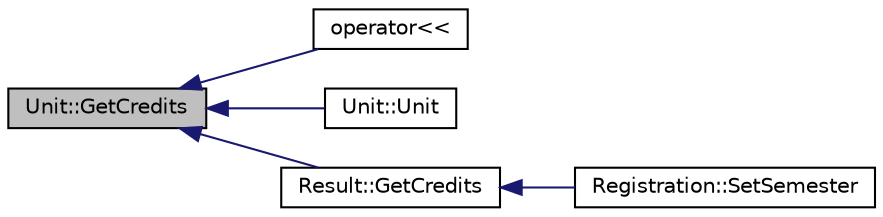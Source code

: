 digraph "Unit::GetCredits"
{
  edge [fontname="Helvetica",fontsize="10",labelfontname="Helvetica",labelfontsize="10"];
  node [fontname="Helvetica",fontsize="10",shape=record];
  rankdir="LR";
  Node29 [label="Unit::GetCredits",height=0.2,width=0.4,color="black", fillcolor="grey75", style="filled", fontcolor="black"];
  Node29 -> Node30 [dir="back",color="midnightblue",fontsize="10",style="solid",fontname="Helvetica"];
  Node30 [label="operator\<\<",height=0.2,width=0.4,color="black", fillcolor="white", style="filled",URL="$_topic04_2codeblocks2_2main_8cpp.html#af40865b6ea3f3c5c6a272cce75cb3822"];
  Node29 -> Node31 [dir="back",color="midnightblue",fontsize="10",style="solid",fontname="Helvetica"];
  Node31 [label="Unit::Unit",height=0.2,width=0.4,color="black", fillcolor="white", style="filled",URL="$class_unit.html#a0dc381bf19eabecd38f1e732b1bfd52c"];
  Node29 -> Node32 [dir="back",color="midnightblue",fontsize="10",style="solid",fontname="Helvetica"];
  Node32 [label="Result::GetCredits",height=0.2,width=0.4,color="black", fillcolor="white", style="filled",URL="$class_result.html#ab4772c61e1094931099000f5792aeaa6"];
  Node32 -> Node33 [dir="back",color="midnightblue",fontsize="10",style="solid",fontname="Helvetica"];
  Node33 [label="Registration::SetSemester",height=0.2,width=0.4,color="black", fillcolor="white", style="filled",URL="$class_registration.html#a179b062ce60e5d8fed2d2ea1800211f8",tooltip="Sets the semester variable. "];
}
